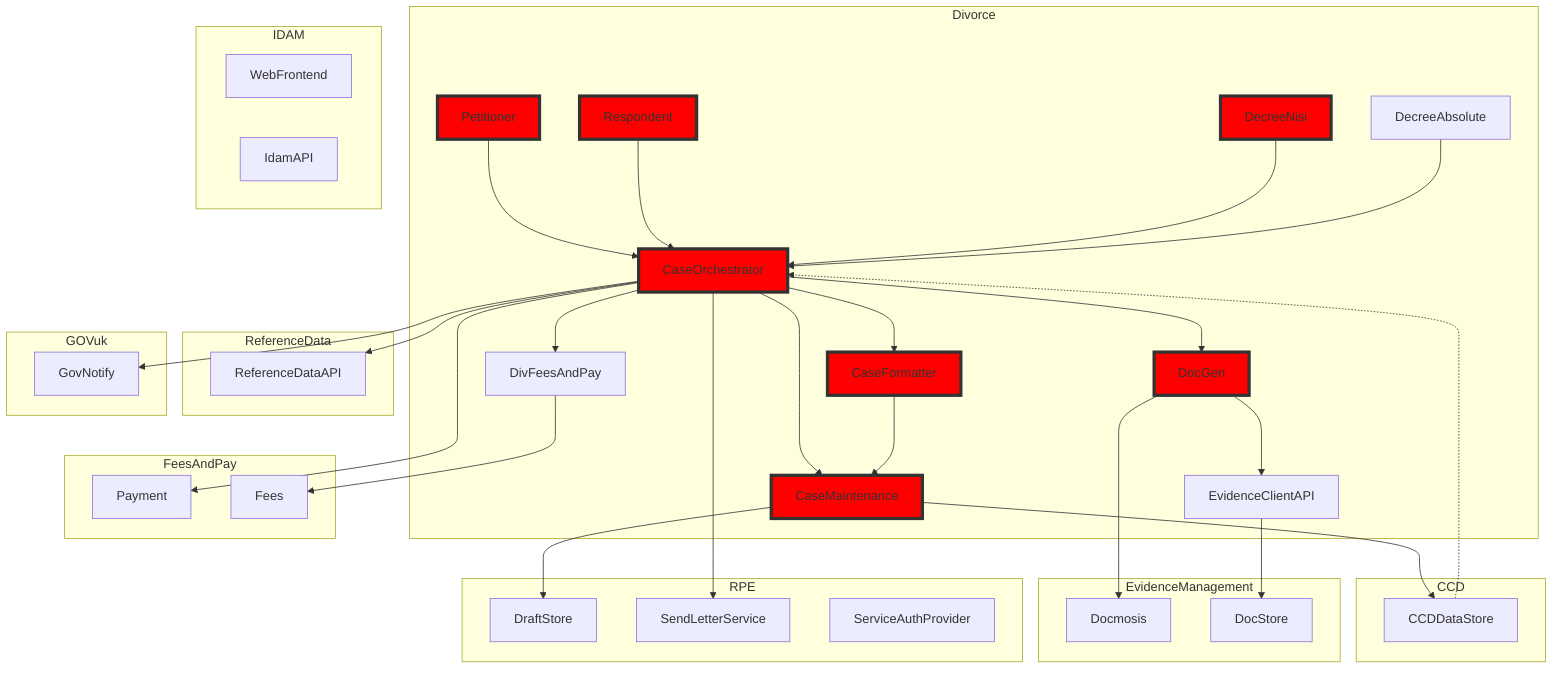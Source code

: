 graph TD

  subgraph Divorce
    Petitioner
    class Petitioner modifiedService
    Respondent
    class Respondent modifiedService
    DecreeNisi
    class DecreeNisi modifiedService
    DecreeAbsolute
    class DecreeNisi modifiedService

    CaseOrchestrator
    class CaseOrchestrator modifiedService
    CaseFormatter
    class CaseFormatter modifiedService
    CaseMaintenance
    class CaseMaintenance modifiedService
    DocGen
    class DocGen modifiedService
    EvidenceClientAPI
    DivFeesAndPay

    Petitioner-->CaseOrchestrator
    Respondent-->CaseOrchestrator
    DecreeNisi-->CaseOrchestrator
    DecreeAbsolute-->CaseOrchestrator

    CaseOrchestrator-->CaseMaintenance
    CaseOrchestrator-->CaseFormatter
    CaseOrchestrator-->DivFeesAndPay
    CaseFormatter-->CaseMaintenance
    CaseOrchestrator-->DocGen
    DocGen-->EvidenceClientAPI
  end

  subgraph IDAM
    WebFrontend
    IdamAPI
  end

  subgraph CCD
    CCDDataStore
  end

  subgraph EvidenceManagement
    Docmosis
    DocStore
  end

  subgraph RPE
    DraftStore
    SendLetterService
    ServiceAuthProvider
  end

  subgraph FeesAndPay
    Payment
    Fees
  end

  subgraph ReferenceData
    ReferenceDataAPI
  end

  subgraph GOVuk
    GovNotify
  end

  DocGen-->Docmosis
  EvidenceClientAPI-->DocStore
  CaseMaintenance-->DraftStore
  CaseMaintenance-->CCDDataStore
  CCDDataStore-.->CaseOrchestrator
  CaseOrchestrator-->Payment
  CaseOrchestrator-->SendLetterService
  CaseOrchestrator-->ReferenceDataAPI
  CaseOrchestrator-->GovNotify
  DivFeesAndPay-->Fees

  classDef newService fill:green,stroke:#333,stroke-width:4px
  classDef forkedService fill:yellow,stroke:#333,stroke-width:4px
  classDef modifiedService fill:red,stroke:#333,stroke-width:4px